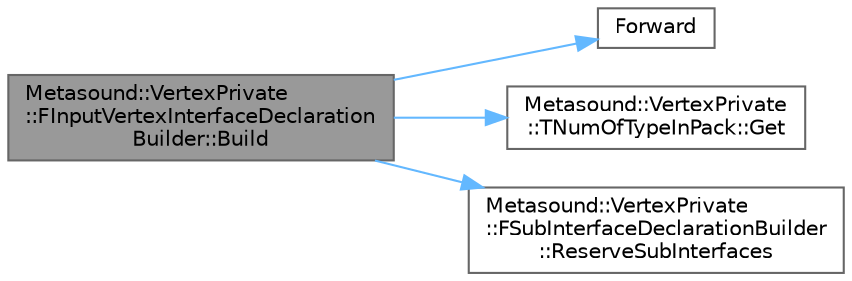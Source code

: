 digraph "Metasound::VertexPrivate::FInputVertexInterfaceDeclarationBuilder::Build"
{
 // INTERACTIVE_SVG=YES
 // LATEX_PDF_SIZE
  bgcolor="transparent";
  edge [fontname=Helvetica,fontsize=10,labelfontname=Helvetica,labelfontsize=10];
  node [fontname=Helvetica,fontsize=10,shape=box,height=0.2,width=0.4];
  rankdir="LR";
  Node1 [id="Node000001",label="Metasound::VertexPrivate\l::FInputVertexInterfaceDeclaration\lBuilder::Build",height=0.2,width=0.4,color="gray40", fillcolor="grey60", style="filled", fontcolor="black",tooltip=" "];
  Node1 -> Node2 [id="edge1_Node000001_Node000002",color="steelblue1",style="solid",tooltip=" "];
  Node2 [id="Node000002",label="Forward",height=0.2,width=0.4,color="grey40", fillcolor="white", style="filled",URL="$d4/d24/UnrealTemplate_8h.html#a68f280c1d561a8899a1e9e3ea8405d00",tooltip="Forward will cast a reference to an rvalue reference."];
  Node1 -> Node3 [id="edge2_Node000001_Node000003",color="steelblue1",style="solid",tooltip=" "];
  Node3 [id="Node000003",label="Metasound::VertexPrivate\l::TNumOfTypeInPack::Get",height=0.2,width=0.4,color="grey40", fillcolor="white", style="filled",URL="$da/d5e/structMetasound_1_1VertexPrivate_1_1TNumOfTypeInPack.html#a6a6158417221c489314ace6850af3f94",tooltip=" "];
  Node1 -> Node4 [id="edge3_Node000001_Node000004",color="steelblue1",style="solid",tooltip=" "];
  Node4 [id="Node000004",label="Metasound::VertexPrivate\l::FSubInterfaceDeclarationBuilder\l::ReserveSubInterfaces",height=0.2,width=0.4,color="grey40", fillcolor="white", style="filled",URL="$da/d01/classMetasound_1_1VertexPrivate_1_1FSubInterfaceDeclarationBuilder.html#a3f5443f46daaefc72b723b62c2485c10",tooltip=" "];
}
